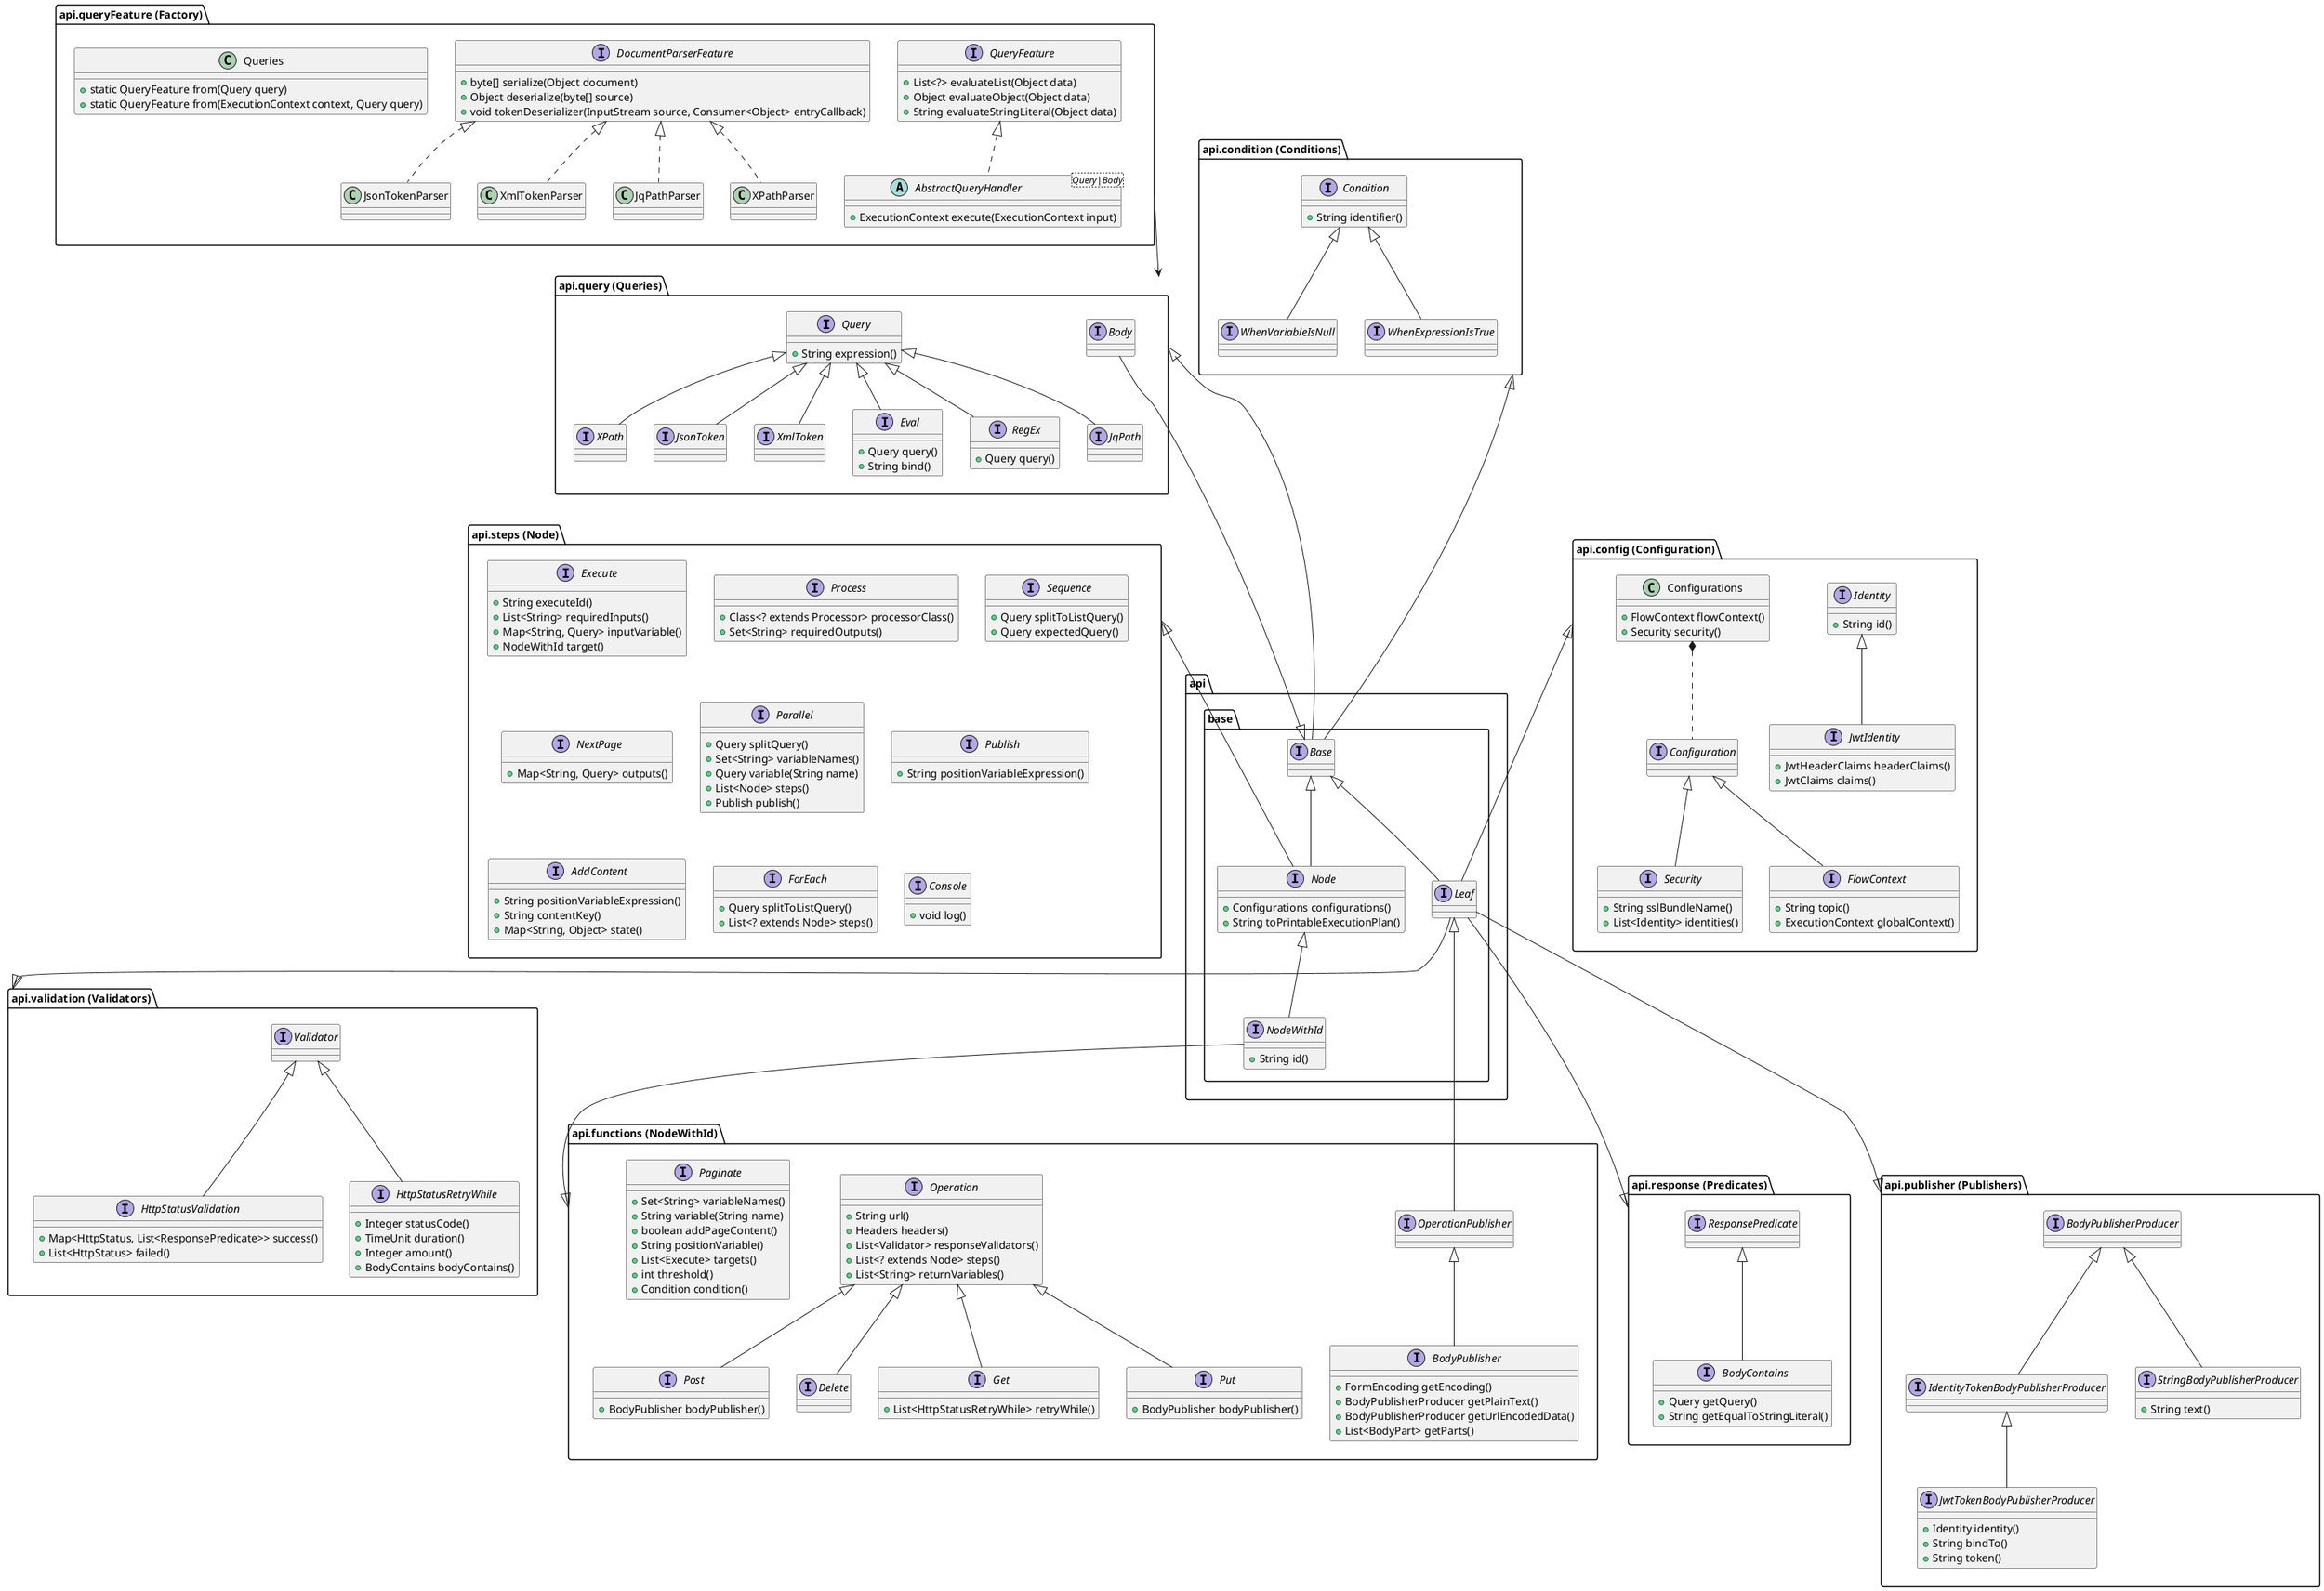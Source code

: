 @startuml

package api.base {
    interface Base
    interface Leaf
    interface Node {
        +Configurations configurations()
        +String toPrintableExecutionPlan()
    }
    interface NodeWithId {
        +String id()
    }

    Base <|-- Leaf
    Base <|-- Node
    Node <|-- NodeWithId
}

package "api.functions (NodeWithId)" as functions {
    interface OperationPublisher
    interface BodyPublisher extends OperationPublisher {
        +FormEncoding getEncoding()
        +BodyPublisherProducer getPlainText()
        +BodyPublisherProducer getUrlEncodedData()
        +List<BodyPart> getParts()
    }
    interface Operation {
        +String url()
        +Headers headers()
        +List<Validator> responseValidators()
        +List<? extends Node> steps()
        +List<String> returnVariables()
    }
    interface Get extends Operation {
        +List<HttpStatusRetryWhile> retryWhile()
    }
    interface Put extends Operation {
        +BodyPublisher bodyPublisher()
    }
    interface Post extends Operation {
        +BodyPublisher bodyPublisher()
    }
    interface Delete extends Operation
    interface Paginate {
        +Set<String> variableNames()
        +String variable(String name)
        +boolean addPageContent()
        +String positionVariable()
        +List<Execute> targets()
        +int threshold()
        +Condition condition()
    }

    OperationPublisher --|> Leaf
}

package "api.steps (Node)" as steps {
    interface Execute {
        +String executeId()
        +List<String> requiredInputs()
        +Map<String, Query> inputVariable()
        +NodeWithId target()
    }
    interface Process {
        +Class<? extends Processor> processorClass()
        +Set<String> requiredOutputs()
    }
    interface Sequence {
        +Query splitToListQuery()
        +Query expectedQuery()
    }
    interface NextPage {
        +Map<String, Query> outputs()
    }
    interface Parallel {
        +Query splitQuery()
        +Set<String> variableNames()
        +Query variable(String name)
        +List<Node> steps()
        +Publish publish()
    }
    interface Publish {
        +String positionVariableExpression()
    }
    interface AddContent {
        +String positionVariableExpression()
        +String contentKey()
        +Map<String, Object> state()
    }
    interface ForEach {
        +Query splitToListQuery()
        +List<? extends Node> steps()
    }
    interface Console {
        +void log()
    }
}

package "api.config (Configuration)" as config {
    interface Identity {
        +String id()
    }
    interface JwtIdentity extends Identity {
        +JwtHeaderClaims headerClaims()
        +JwtClaims claims()
    }
    class Configurations {
        +FlowContext flowContext()
        +Security security()
    }
    interface Configuration
    interface FlowContext extends Configuration {
        +String topic()
        +ExecutionContext globalContext()
    }
    interface Security extends Configuration {
        +String sslBundleName()
        +List<Identity> identities()
    }

    Configurations *.. Configuration
}

package "api.validation (Validators)" as validation {
    interface Validator
    interface HttpStatusValidation extends Validator {
        +Map<HttpStatus, List<ResponsePredicate>> success()
        +List<HttpStatus> failed()
    }
    interface HttpStatusRetryWhile extends Validator {
        +Integer statusCode()
        +TimeUnit duration()
        +Integer amount()
        +BodyContains bodyContains()
    }
}

package "api.response (Predicates)" as response {
    interface ResponsePredicate
    interface BodyContains extends ResponsePredicate {
        +Query getQuery()
        +String getEqualToStringLiteral()
    }
}

package "api.publisher (Publishers)" as publisher {
    interface BodyPublisherProducer
    interface IdentityTokenBodyPublisherProducer extends BodyPublisherProducer
    interface JwtTokenBodyPublisherProducer extends IdentityTokenBodyPublisherProducer {
        +Identity identity()
        +String bindTo()
        +String token()
    }
    interface StringBodyPublisherProducer extends BodyPublisherProducer {
        +String text()
    }
}

package "api.queryFeature (Factory)" as queryFeature {
    abstract class AbstractQueryHandler<Query|Body> implements QueryFeature {
        +ExecutionContext execute(ExecutionContext input)
    }
    interface QueryFeature {
        +List<?> evaluateList(Object data)
        +Object evaluateObject(Object data)
        +String evaluateStringLiteral(Object data)
    }
    interface DocumentParserFeature {
        +byte[] serialize(Object document)
        +Object deserialize(byte[] source)
        +void tokenDeserializer(InputStream source, Consumer<Object> entryCallback)
    }
    class JqPathParser implements DocumentParserFeature {
    }
    class XPathParser implements DocumentParserFeature {
    }
    class JsonTokenParser implements DocumentParserFeature {
    }
    class XmlTokenParser implements DocumentParserFeature {
    }
    class Queries {
        +static QueryFeature from(Query query)
        +static QueryFeature from(ExecutionContext context, Query query)
    }
}

package "api.query (Queries)" as query {
    interface Body
    interface Query {
        +String expression()
    }
    interface Eval extends Query {
        +Query query()
        +String bind()
    }
    interface RegEx extends Query {
        +Query query()
    }
    interface JqPath extends Query
    interface XPath extends Query
    interface JsonToken extends Query
    interface XmlToken extends Query

    Body --|> Base
}

package "api.condition (Conditions)" as condition {
    interface Condition {
        +String identifier()
    }
    interface WhenVariableIsNull extends Condition {
    }
    interface WhenExpressionIsTrue  extends Condition {
    }
}


Base -up----|> condition
queryFeature -down--> query
Base -up---|> query

Leaf -u--|> config
Leaf -d-|> validation
Leaf -d--|> publisher
Leaf -d--|> response

Node -up--|> steps

NodeWithId -d-|> functions

@enduml
